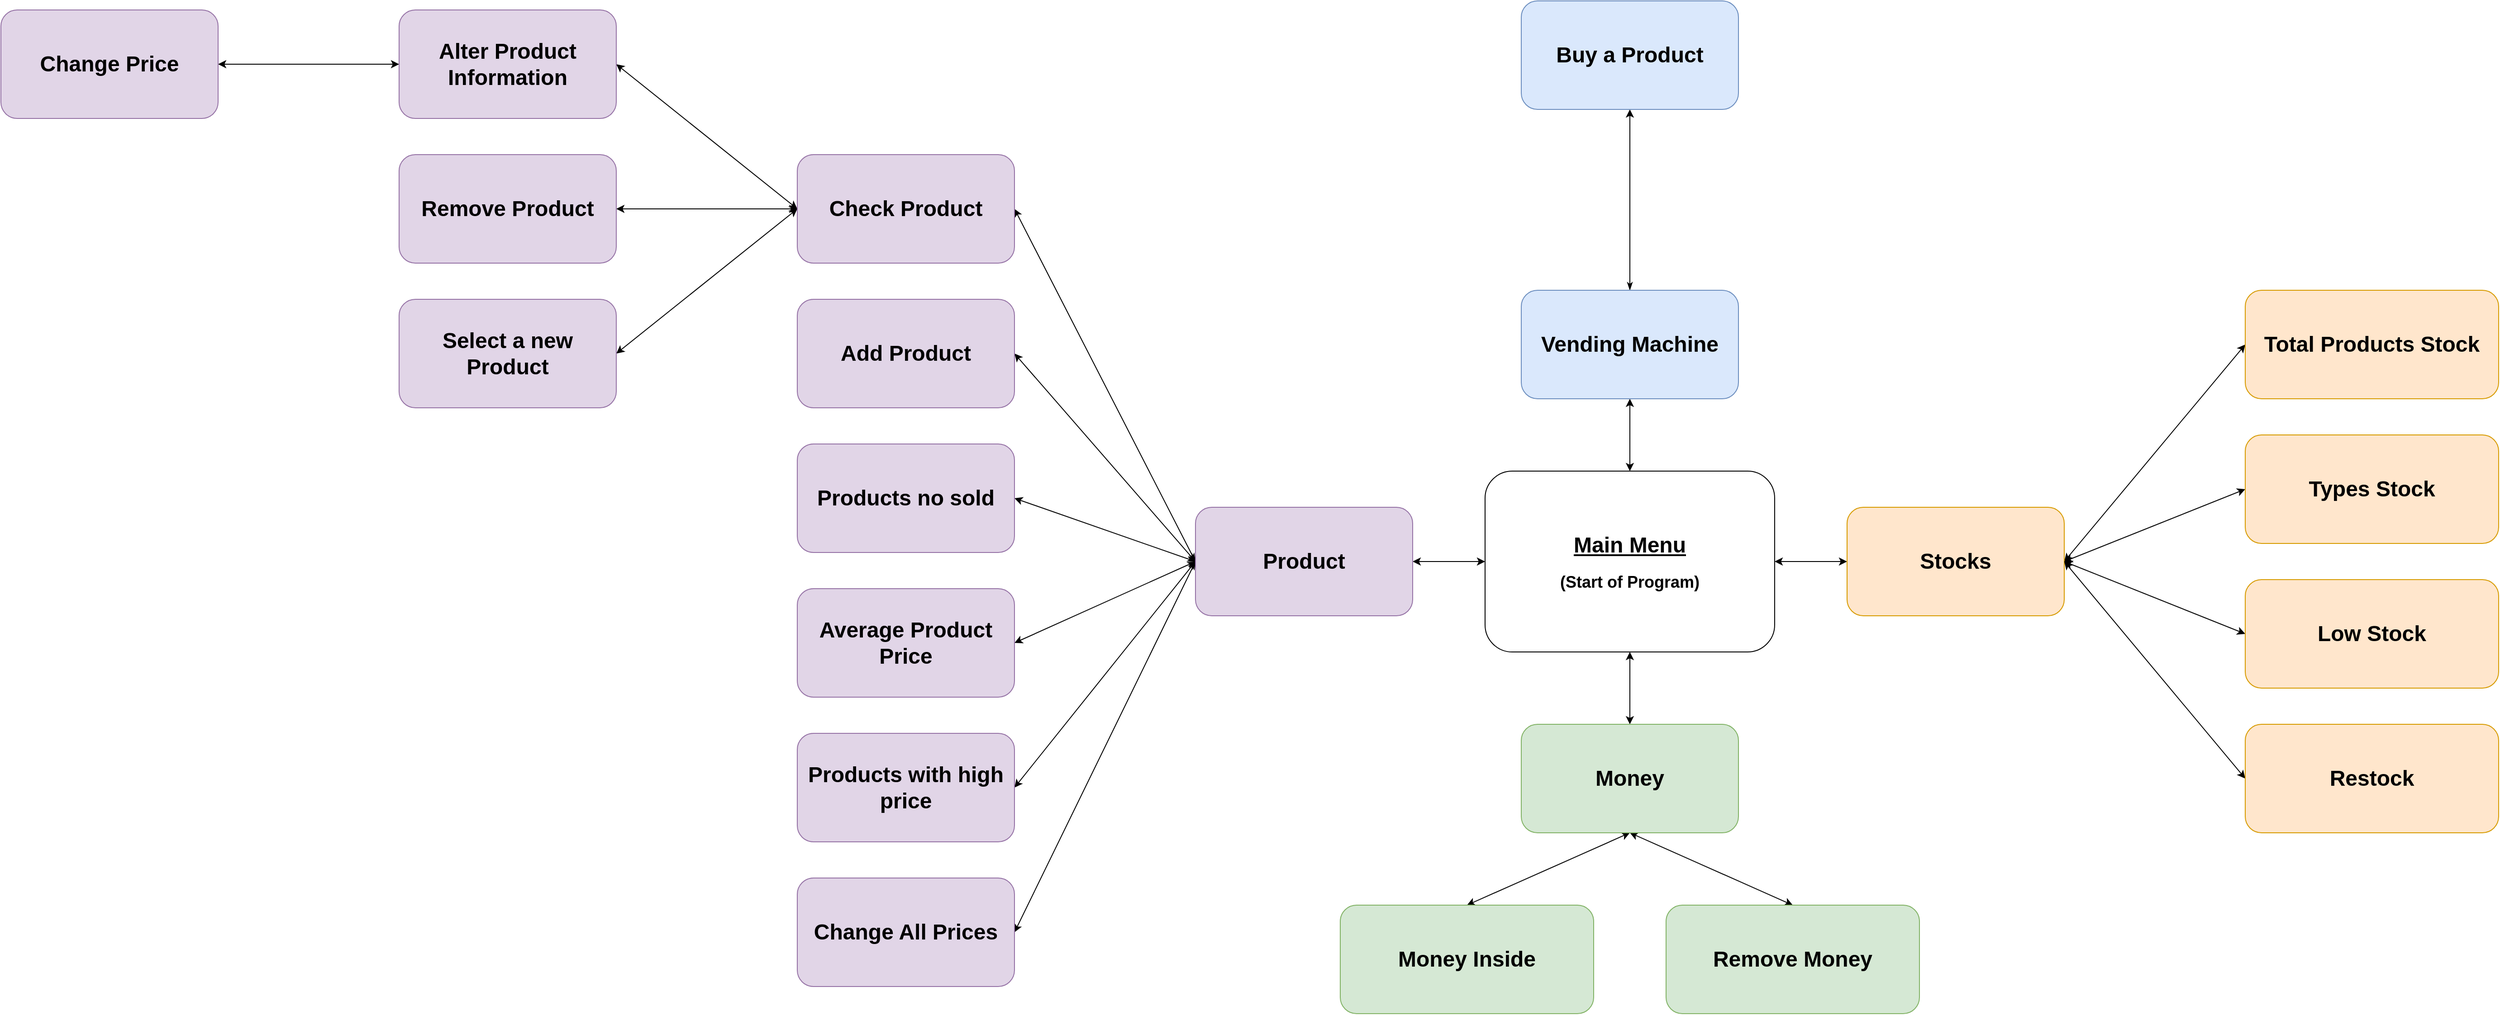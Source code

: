<mxfile version="22.1.7" type="device">
  <diagram id="6a731a19-8d31-9384-78a2-239565b7b9f0" name="Page-1">
    <mxGraphModel dx="4971" dy="2129" grid="1" gridSize="10" guides="1" tooltips="1" connect="1" arrows="1" fold="1" page="0" pageScale="1" pageWidth="1169" pageHeight="827" background="#ffffff" math="0" shadow="0">
      <root>
        <mxCell id="0" />
        <mxCell id="1" parent="0" />
        <mxCell id="9Yi1ptAnj4-kBtnNQ4_k-1890" style="edgeStyle=orthogonalEdgeStyle;rounded=0;orthogonalLoop=1;jettySize=auto;html=1;exitX=0.5;exitY=0;exitDx=0;exitDy=0;entryX=0.5;entryY=1;entryDx=0;entryDy=0;startArrow=classic;startFill=1;" parent="1" source="9Yi1ptAnj4-kBtnNQ4_k-1813" target="9Yi1ptAnj4-kBtnNQ4_k-1819" edge="1">
          <mxGeometry relative="1" as="geometry" />
        </mxCell>
        <mxCell id="9Yi1ptAnj4-kBtnNQ4_k-1892" style="edgeStyle=orthogonalEdgeStyle;rounded=0;orthogonalLoop=1;jettySize=auto;html=1;entryX=0;entryY=0.5;entryDx=0;entryDy=0;startArrow=classic;startFill=1;" parent="1" source="9Yi1ptAnj4-kBtnNQ4_k-1813" target="9Yi1ptAnj4-kBtnNQ4_k-1876" edge="1">
          <mxGeometry relative="1" as="geometry" />
        </mxCell>
        <mxCell id="9Yi1ptAnj4-kBtnNQ4_k-1903" style="rounded=0;orthogonalLoop=1;jettySize=auto;html=1;entryX=0.5;entryY=0;entryDx=0;entryDy=0;startArrow=classic;startFill=1;" parent="1" source="9Yi1ptAnj4-kBtnNQ4_k-1813" target="9Yi1ptAnj4-kBtnNQ4_k-1902" edge="1">
          <mxGeometry relative="1" as="geometry" />
        </mxCell>
        <mxCell id="9Yi1ptAnj4-kBtnNQ4_k-1910" style="rounded=0;orthogonalLoop=1;jettySize=auto;html=1;entryX=1;entryY=0.5;entryDx=0;entryDy=0;startArrow=classic;startFill=1;" parent="1" source="9Yi1ptAnj4-kBtnNQ4_k-1813" target="9Yi1ptAnj4-kBtnNQ4_k-1909" edge="1">
          <mxGeometry relative="1" as="geometry" />
        </mxCell>
        <mxCell id="9Yi1ptAnj4-kBtnNQ4_k-1813" value="&lt;h1&gt;&lt;u&gt;Main Menu&lt;/u&gt;&lt;/h1&gt;&lt;h2&gt;(Start of Program)&lt;/h2&gt;" style="rounded=1;whiteSpace=wrap;html=1;" parent="1" vertex="1">
          <mxGeometry x="-1160" y="40" width="320" height="200" as="geometry" />
        </mxCell>
        <mxCell id="9Yi1ptAnj4-kBtnNQ4_k-1891" style="edgeStyle=orthogonalEdgeStyle;rounded=0;orthogonalLoop=1;jettySize=auto;html=1;entryX=0.5;entryY=1;entryDx=0;entryDy=0;startArrow=classicThin;startFill=1;" parent="1" source="9Yi1ptAnj4-kBtnNQ4_k-1819" target="9Yi1ptAnj4-kBtnNQ4_k-1833" edge="1">
          <mxGeometry relative="1" as="geometry" />
        </mxCell>
        <mxCell id="9Yi1ptAnj4-kBtnNQ4_k-1819" value="&lt;h1&gt;Vending Machine&lt;/h1&gt;" style="rounded=1;whiteSpace=wrap;html=1;fillColor=#dae8fc;strokeColor=#6c8ebf;" parent="1" vertex="1">
          <mxGeometry x="-1120" y="-160" width="240" height="120" as="geometry" />
        </mxCell>
        <mxCell id="9Yi1ptAnj4-kBtnNQ4_k-1833" value="&lt;h1&gt;Buy a Product&lt;/h1&gt;" style="rounded=1;whiteSpace=wrap;html=1;fillColor=#dae8fc;strokeColor=#6c8ebf;" parent="1" vertex="1">
          <mxGeometry x="-1120" y="-480" width="240" height="120" as="geometry" />
        </mxCell>
        <mxCell id="9Yi1ptAnj4-kBtnNQ4_k-1894" style="rounded=0;orthogonalLoop=1;jettySize=auto;html=1;entryX=0;entryY=0.5;entryDx=0;entryDy=0;startArrow=classic;startFill=1;" parent="1" target="9Yi1ptAnj4-kBtnNQ4_k-1893" edge="1">
          <mxGeometry relative="1" as="geometry">
            <mxPoint x="-520" y="140" as="sourcePoint" />
          </mxGeometry>
        </mxCell>
        <mxCell id="9Yi1ptAnj4-kBtnNQ4_k-1876" value="&lt;h1&gt;Stocks&lt;/h1&gt;" style="rounded=1;whiteSpace=wrap;html=1;fillColor=#ffe6cc;strokeColor=#d79b00;" parent="1" vertex="1">
          <mxGeometry x="-760" y="80" width="240" height="120" as="geometry" />
        </mxCell>
        <mxCell id="9Yi1ptAnj4-kBtnNQ4_k-1893" value="&lt;h1&gt;Total Products Stock&lt;/h1&gt;" style="rounded=1;whiteSpace=wrap;html=1;fillColor=#ffe6cc;strokeColor=#d79b00;" parent="1" vertex="1">
          <mxGeometry x="-320" y="-160" width="280" height="120" as="geometry" />
        </mxCell>
        <mxCell id="9Yi1ptAnj4-kBtnNQ4_k-1895" style="rounded=0;orthogonalLoop=1;jettySize=auto;html=1;entryX=0;entryY=0.5;entryDx=0;entryDy=0;exitX=1;exitY=0.5;exitDx=0;exitDy=0;startArrow=classic;startFill=1;" parent="1" source="9Yi1ptAnj4-kBtnNQ4_k-1876" target="9Yi1ptAnj4-kBtnNQ4_k-1896" edge="1">
          <mxGeometry relative="1" as="geometry">
            <mxPoint x="-400" y="340" as="sourcePoint" />
          </mxGeometry>
        </mxCell>
        <mxCell id="9Yi1ptAnj4-kBtnNQ4_k-1896" value="&lt;h1&gt;Types Stock&lt;/h1&gt;" style="rounded=1;whiteSpace=wrap;html=1;fillColor=#ffe6cc;strokeColor=#d79b00;" parent="1" vertex="1">
          <mxGeometry x="-320" width="280" height="120" as="geometry" />
        </mxCell>
        <mxCell id="9Yi1ptAnj4-kBtnNQ4_k-1898" style="rounded=0;orthogonalLoop=1;jettySize=auto;html=1;entryX=0;entryY=0.5;entryDx=0;entryDy=0;exitX=1;exitY=0.5;exitDx=0;exitDy=0;startArrow=classic;startFill=1;" parent="1" source="9Yi1ptAnj4-kBtnNQ4_k-1876" target="9Yi1ptAnj4-kBtnNQ4_k-1899" edge="1">
          <mxGeometry relative="1" as="geometry">
            <mxPoint x="-480" y="120" as="sourcePoint" />
          </mxGeometry>
        </mxCell>
        <mxCell id="9Yi1ptAnj4-kBtnNQ4_k-1899" value="&lt;h1&gt;Low Stock&lt;/h1&gt;" style="rounded=1;whiteSpace=wrap;html=1;fillColor=#ffe6cc;strokeColor=#d79b00;" parent="1" vertex="1">
          <mxGeometry x="-320" y="160" width="280" height="120" as="geometry" />
        </mxCell>
        <mxCell id="9Yi1ptAnj4-kBtnNQ4_k-1900" style="rounded=0;orthogonalLoop=1;jettySize=auto;html=1;entryX=0;entryY=0.5;entryDx=0;entryDy=0;exitX=1;exitY=0.5;exitDx=0;exitDy=0;startArrow=classic;startFill=1;" parent="1" source="9Yi1ptAnj4-kBtnNQ4_k-1876" target="9Yi1ptAnj4-kBtnNQ4_k-1901" edge="1">
          <mxGeometry relative="1" as="geometry">
            <mxPoint x="-480" y="360" as="sourcePoint" />
          </mxGeometry>
        </mxCell>
        <mxCell id="9Yi1ptAnj4-kBtnNQ4_k-1901" value="&lt;h1&gt;Restock&lt;/h1&gt;" style="rounded=1;whiteSpace=wrap;html=1;fillColor=#ffe6cc;strokeColor=#d79b00;" parent="1" vertex="1">
          <mxGeometry x="-320" y="320" width="280" height="120" as="geometry" />
        </mxCell>
        <mxCell id="9Yi1ptAnj4-kBtnNQ4_k-1907" style="rounded=0;orthogonalLoop=1;jettySize=auto;html=1;entryX=0.5;entryY=0;entryDx=0;entryDy=0;exitX=0.5;exitY=1;exitDx=0;exitDy=0;startArrow=classic;startFill=1;" parent="1" source="9Yi1ptAnj4-kBtnNQ4_k-1902" target="9Yi1ptAnj4-kBtnNQ4_k-1906" edge="1">
          <mxGeometry relative="1" as="geometry" />
        </mxCell>
        <mxCell id="9Yi1ptAnj4-kBtnNQ4_k-1908" style="rounded=0;orthogonalLoop=1;jettySize=auto;html=1;exitX=0.5;exitY=1;exitDx=0;exitDy=0;entryX=0.5;entryY=0;entryDx=0;entryDy=0;startArrow=classic;startFill=1;" parent="1" source="9Yi1ptAnj4-kBtnNQ4_k-1902" target="9Yi1ptAnj4-kBtnNQ4_k-1905" edge="1">
          <mxGeometry relative="1" as="geometry" />
        </mxCell>
        <mxCell id="9Yi1ptAnj4-kBtnNQ4_k-1902" value="&lt;h1&gt;Money&lt;/h1&gt;" style="rounded=1;whiteSpace=wrap;html=1;fillColor=#d5e8d4;strokeColor=#82b366;" parent="1" vertex="1">
          <mxGeometry x="-1120" y="320" width="240" height="120" as="geometry" />
        </mxCell>
        <mxCell id="9Yi1ptAnj4-kBtnNQ4_k-1905" value="&lt;h1&gt;Remove Money&lt;/h1&gt;" style="rounded=1;whiteSpace=wrap;html=1;fillColor=#d5e8d4;strokeColor=#82b366;" parent="1" vertex="1">
          <mxGeometry x="-960" y="520" width="280" height="120" as="geometry" />
        </mxCell>
        <mxCell id="9Yi1ptAnj4-kBtnNQ4_k-1906" value="&lt;h1&gt;Money Inside&lt;/h1&gt;" style="rounded=1;whiteSpace=wrap;html=1;fillColor=#d5e8d4;strokeColor=#82b366;" parent="1" vertex="1">
          <mxGeometry x="-1320" y="520" width="280" height="120" as="geometry" />
        </mxCell>
        <mxCell id="njXBbE9I4-OWOf0Q4A05-9" style="rounded=0;orthogonalLoop=1;jettySize=auto;html=1;exitX=0;exitY=0.5;exitDx=0;exitDy=0;entryX=1;entryY=0.5;entryDx=0;entryDy=0;startArrow=classicThin;startFill=1;" parent="1" source="9Yi1ptAnj4-kBtnNQ4_k-1909" target="njXBbE9I4-OWOf0Q4A05-1" edge="1">
          <mxGeometry relative="1" as="geometry" />
        </mxCell>
        <mxCell id="njXBbE9I4-OWOf0Q4A05-11" style="rounded=0;orthogonalLoop=1;jettySize=auto;html=1;entryX=1;entryY=0.5;entryDx=0;entryDy=0;exitX=0;exitY=0.5;exitDx=0;exitDy=0;startArrow=classicThin;startFill=1;" parent="1" source="9Yi1ptAnj4-kBtnNQ4_k-1909" target="njXBbE9I4-OWOf0Q4A05-4" edge="1">
          <mxGeometry relative="1" as="geometry" />
        </mxCell>
        <mxCell id="njXBbE9I4-OWOf0Q4A05-12" style="rounded=0;orthogonalLoop=1;jettySize=auto;html=1;entryX=1;entryY=0.5;entryDx=0;entryDy=0;exitX=0;exitY=0.5;exitDx=0;exitDy=0;startArrow=classicThin;startFill=1;" parent="1" source="9Yi1ptAnj4-kBtnNQ4_k-1909" target="njXBbE9I4-OWOf0Q4A05-6" edge="1">
          <mxGeometry relative="1" as="geometry" />
        </mxCell>
        <mxCell id="njXBbE9I4-OWOf0Q4A05-13" style="rounded=0;orthogonalLoop=1;jettySize=auto;html=1;entryX=1;entryY=0.5;entryDx=0;entryDy=0;exitX=0;exitY=0.5;exitDx=0;exitDy=0;startArrow=classicThin;startFill=1;" parent="1" source="9Yi1ptAnj4-kBtnNQ4_k-1909" target="njXBbE9I4-OWOf0Q4A05-2" edge="1">
          <mxGeometry relative="1" as="geometry" />
        </mxCell>
        <mxCell id="njXBbE9I4-OWOf0Q4A05-14" style="rounded=0;orthogonalLoop=1;jettySize=auto;html=1;entryX=1;entryY=0.5;entryDx=0;entryDy=0;exitX=0;exitY=0.5;exitDx=0;exitDy=0;startArrow=classicThin;startFill=1;" parent="1" source="9Yi1ptAnj4-kBtnNQ4_k-1909" target="njXBbE9I4-OWOf0Q4A05-7" edge="1">
          <mxGeometry relative="1" as="geometry" />
        </mxCell>
        <mxCell id="njXBbE9I4-OWOf0Q4A05-15" style="rounded=0;orthogonalLoop=1;jettySize=auto;html=1;entryX=1;entryY=0.5;entryDx=0;entryDy=0;exitX=0;exitY=0.5;exitDx=0;exitDy=0;startArrow=classicThin;startFill=1;" parent="1" source="9Yi1ptAnj4-kBtnNQ4_k-1909" target="njXBbE9I4-OWOf0Q4A05-5" edge="1">
          <mxGeometry relative="1" as="geometry" />
        </mxCell>
        <mxCell id="9Yi1ptAnj4-kBtnNQ4_k-1909" value="&lt;h1&gt;Product&lt;/h1&gt;" style="rounded=1;whiteSpace=wrap;html=1;fillColor=#e1d5e7;strokeColor=#9673a6;" parent="1" vertex="1">
          <mxGeometry x="-1480" y="80" width="240" height="120" as="geometry" />
        </mxCell>
        <mxCell id="njXBbE9I4-OWOf0Q4A05-1" value="&lt;h1&gt;Products no sold&lt;/h1&gt;" style="rounded=1;whiteSpace=wrap;html=1;fillColor=#e1d5e7;strokeColor=#9673a6;" parent="1" vertex="1">
          <mxGeometry x="-1920" y="10" width="240" height="120" as="geometry" />
        </mxCell>
        <mxCell id="njXBbE9I4-OWOf0Q4A05-2" value="&lt;h1&gt;Average Product Price&lt;/h1&gt;" style="rounded=1;whiteSpace=wrap;html=1;fillColor=#e1d5e7;strokeColor=#9673a6;" parent="1" vertex="1">
          <mxGeometry x="-1920" y="170" width="240" height="120" as="geometry" />
        </mxCell>
        <mxCell id="njXBbE9I4-OWOf0Q4A05-4" value="&lt;h1&gt;Add Product&lt;/h1&gt;" style="rounded=1;whiteSpace=wrap;html=1;fillColor=#e1d5e7;strokeColor=#9673a6;" parent="1" vertex="1">
          <mxGeometry x="-1920" y="-150" width="240" height="120" as="geometry" />
        </mxCell>
        <mxCell id="njXBbE9I4-OWOf0Q4A05-5" value="&lt;h1&gt;Change All Prices&lt;/h1&gt;" style="rounded=1;whiteSpace=wrap;html=1;fillColor=#e1d5e7;strokeColor=#9673a6;" parent="1" vertex="1">
          <mxGeometry x="-1920" y="490" width="240" height="120" as="geometry" />
        </mxCell>
        <mxCell id="njXBbE9I4-OWOf0Q4A05-18" style="rounded=0;orthogonalLoop=1;jettySize=auto;html=1;entryX=1;entryY=0.5;entryDx=0;entryDy=0;exitX=0;exitY=0.5;exitDx=0;exitDy=0;startArrow=classic;startFill=1;" parent="1" source="njXBbE9I4-OWOf0Q4A05-6" target="njXBbE9I4-OWOf0Q4A05-16" edge="1">
          <mxGeometry relative="1" as="geometry" />
        </mxCell>
        <mxCell id="njXBbE9I4-OWOf0Q4A05-19" style="rounded=0;orthogonalLoop=1;jettySize=auto;html=1;entryX=1;entryY=0.5;entryDx=0;entryDy=0;exitX=0;exitY=0.5;exitDx=0;exitDy=0;startArrow=classic;startFill=1;" parent="1" source="njXBbE9I4-OWOf0Q4A05-6" target="njXBbE9I4-OWOf0Q4A05-17" edge="1">
          <mxGeometry relative="1" as="geometry" />
        </mxCell>
        <mxCell id="njXBbE9I4-OWOf0Q4A05-6" value="&lt;h1&gt;Check Product&lt;/h1&gt;" style="rounded=1;whiteSpace=wrap;html=1;fillColor=#e1d5e7;strokeColor=#9673a6;" parent="1" vertex="1">
          <mxGeometry x="-1920" y="-310" width="240" height="120" as="geometry" />
        </mxCell>
        <mxCell id="njXBbE9I4-OWOf0Q4A05-7" value="&lt;h1&gt;Products with high price&lt;/h1&gt;" style="rounded=1;whiteSpace=wrap;html=1;fillColor=#e1d5e7;strokeColor=#9673a6;" parent="1" vertex="1">
          <mxGeometry x="-1920" y="330" width="240" height="120" as="geometry" />
        </mxCell>
        <mxCell id="njXBbE9I4-OWOf0Q4A05-16" value="&lt;h1&gt;Select a new Product&lt;/h1&gt;" style="rounded=1;whiteSpace=wrap;html=1;fillColor=#e1d5e7;strokeColor=#9673a6;" parent="1" vertex="1">
          <mxGeometry x="-2360" y="-150" width="240" height="120" as="geometry" />
        </mxCell>
        <mxCell id="njXBbE9I4-OWOf0Q4A05-17" value="&lt;h1&gt;Alter Product Information&lt;/h1&gt;" style="rounded=1;whiteSpace=wrap;html=1;fillColor=#e1d5e7;strokeColor=#9673a6;" parent="1" vertex="1">
          <mxGeometry x="-2360" y="-470" width="240" height="120" as="geometry" />
        </mxCell>
        <mxCell id="njXBbE9I4-OWOf0Q4A05-20" style="rounded=0;orthogonalLoop=1;jettySize=auto;html=1;entryX=1;entryY=0.5;entryDx=0;entryDy=0;exitX=0;exitY=0.5;exitDx=0;exitDy=0;startArrow=classic;startFill=1;" parent="1" source="njXBbE9I4-OWOf0Q4A05-17" target="njXBbE9I4-OWOf0Q4A05-21" edge="1">
          <mxGeometry relative="1" as="geometry">
            <mxPoint x="-2360" y="-250" as="sourcePoint" />
          </mxGeometry>
        </mxCell>
        <mxCell id="njXBbE9I4-OWOf0Q4A05-21" value="&lt;h1&gt;Change Price&lt;/h1&gt;" style="rounded=1;whiteSpace=wrap;html=1;fillColor=#e1d5e7;strokeColor=#9673a6;" parent="1" vertex="1">
          <mxGeometry x="-2800" y="-470" width="240" height="120" as="geometry" />
        </mxCell>
        <mxCell id="njXBbE9I4-OWOf0Q4A05-23" style="rounded=0;orthogonalLoop=1;jettySize=auto;html=1;entryX=1;entryY=0.5;entryDx=0;entryDy=0;exitX=0;exitY=0.5;exitDx=0;exitDy=0;startArrow=classic;startFill=1;" parent="1" source="njXBbE9I4-OWOf0Q4A05-6" target="njXBbE9I4-OWOf0Q4A05-24" edge="1">
          <mxGeometry relative="1" as="geometry">
            <mxPoint x="-1920" y="-470" as="sourcePoint" />
          </mxGeometry>
        </mxCell>
        <mxCell id="njXBbE9I4-OWOf0Q4A05-24" value="&lt;h1&gt;Remove Product&lt;/h1&gt;" style="rounded=1;whiteSpace=wrap;html=1;fillColor=#e1d5e7;strokeColor=#9673a6;" parent="1" vertex="1">
          <mxGeometry x="-2360" y="-310" width="240" height="120" as="geometry" />
        </mxCell>
      </root>
    </mxGraphModel>
  </diagram>
</mxfile>

